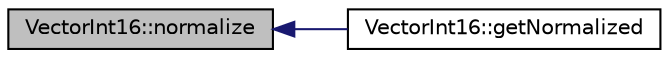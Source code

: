 digraph "VectorInt16::normalize"
{
  edge [fontname="Helvetica",fontsize="10",labelfontname="Helvetica",labelfontsize="10"];
  node [fontname="Helvetica",fontsize="10",shape=record];
  rankdir="LR";
  Node18 [label="VectorInt16::normalize",height=0.2,width=0.4,color="black", fillcolor="grey75", style="filled", fontcolor="black"];
  Node18 -> Node19 [dir="back",color="midnightblue",fontsize="10",style="solid",fontname="Helvetica"];
  Node19 [label="VectorInt16::getNormalized",height=0.2,width=0.4,color="black", fillcolor="white", style="filled",URL="$class_vector_int16.html#a1f2c17ac660f1e90a095f9e7914200c5"];
}
